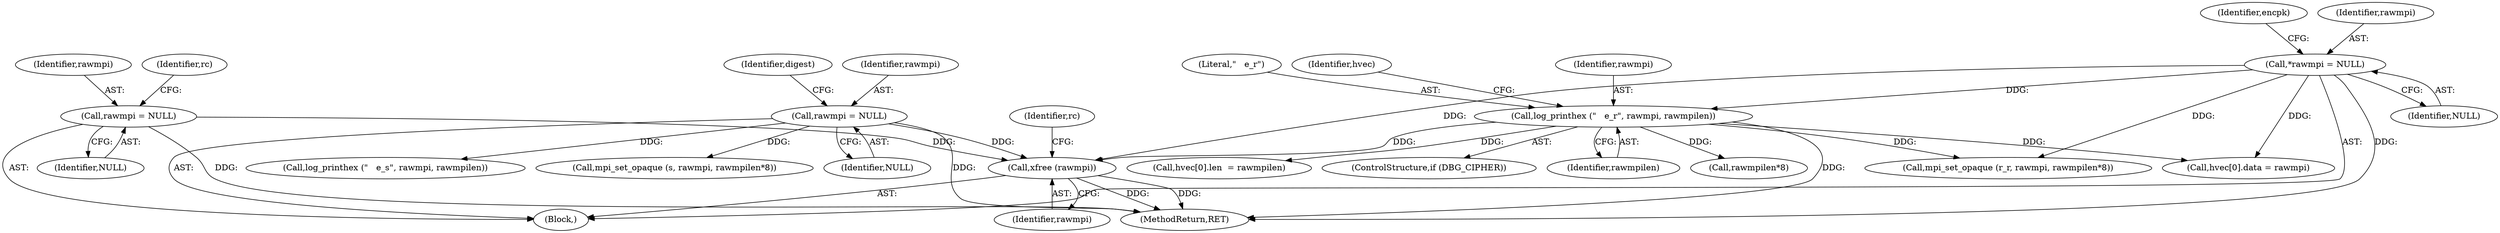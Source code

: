 digraph "0_gnupg_5a22de904a0a366ae79f03ff1e13a1232a89e26b@API" {
"1000606" [label="(Call,xfree (rawmpi))"];
"1000579" [label="(Call,rawmpi = NULL)"];
"1000520" [label="(Call,rawmpi = NULL)"];
"1000134" [label="(Call,*rawmpi = NULL)"];
"1000434" [label="(Call,log_printhex (\"   e_r\", rawmpi, rawmpilen))"];
"1000140" [label="(Identifier,encpk)"];
"1000432" [label="(ControlStructure,if (DBG_CIPHER))"];
"1000569" [label="(Call,log_printhex (\"   e_s\", rawmpi, rawmpilen))"];
"1000607" [label="(Identifier,rawmpi)"];
"1000610" [label="(MethodReturn,RET)"];
"1000573" [label="(Call,mpi_set_opaque (s, rawmpi, rawmpilen*8))"];
"1000136" [label="(Identifier,NULL)"];
"1000521" [label="(Identifier,rawmpi)"];
"1000435" [label="(Literal,\"   e_r\")"];
"1000524" [label="(Identifier,digest)"];
"1000441" [label="(Identifier,hvec)"];
"1000583" [label="(Identifier,rc)"];
"1000437" [label="(Identifier,rawmpilen)"];
"1000517" [label="(Call,rawmpilen*8)"];
"1000609" [label="(Identifier,rc)"];
"1000514" [label="(Call,mpi_set_opaque (r_r, rawmpi, rawmpilen*8))"];
"1000580" [label="(Identifier,rawmpi)"];
"1000434" [label="(Call,log_printhex (\"   e_r\", rawmpi, rawmpilen))"];
"1000135" [label="(Identifier,rawmpi)"];
"1000436" [label="(Identifier,rawmpi)"];
"1000118" [label="(Block,)"];
"1000520" [label="(Call,rawmpi = NULL)"];
"1000438" [label="(Call,hvec[0].data = rawmpi)"];
"1000452" [label="(Call,hvec[0].len  = rawmpilen)"];
"1000581" [label="(Identifier,NULL)"];
"1000606" [label="(Call,xfree (rawmpi))"];
"1000134" [label="(Call,*rawmpi = NULL)"];
"1000522" [label="(Identifier,NULL)"];
"1000579" [label="(Call,rawmpi = NULL)"];
"1000606" -> "1000118"  [label="AST: "];
"1000606" -> "1000607"  [label="CFG: "];
"1000607" -> "1000606"  [label="AST: "];
"1000609" -> "1000606"  [label="CFG: "];
"1000606" -> "1000610"  [label="DDG: "];
"1000606" -> "1000610"  [label="DDG: "];
"1000579" -> "1000606"  [label="DDG: "];
"1000520" -> "1000606"  [label="DDG: "];
"1000134" -> "1000606"  [label="DDG: "];
"1000434" -> "1000606"  [label="DDG: "];
"1000579" -> "1000118"  [label="AST: "];
"1000579" -> "1000581"  [label="CFG: "];
"1000580" -> "1000579"  [label="AST: "];
"1000581" -> "1000579"  [label="AST: "];
"1000583" -> "1000579"  [label="CFG: "];
"1000579" -> "1000610"  [label="DDG: "];
"1000520" -> "1000118"  [label="AST: "];
"1000520" -> "1000522"  [label="CFG: "];
"1000521" -> "1000520"  [label="AST: "];
"1000522" -> "1000520"  [label="AST: "];
"1000524" -> "1000520"  [label="CFG: "];
"1000520" -> "1000610"  [label="DDG: "];
"1000520" -> "1000569"  [label="DDG: "];
"1000520" -> "1000573"  [label="DDG: "];
"1000134" -> "1000118"  [label="AST: "];
"1000134" -> "1000136"  [label="CFG: "];
"1000135" -> "1000134"  [label="AST: "];
"1000136" -> "1000134"  [label="AST: "];
"1000140" -> "1000134"  [label="CFG: "];
"1000134" -> "1000610"  [label="DDG: "];
"1000134" -> "1000434"  [label="DDG: "];
"1000134" -> "1000438"  [label="DDG: "];
"1000134" -> "1000514"  [label="DDG: "];
"1000434" -> "1000432"  [label="AST: "];
"1000434" -> "1000437"  [label="CFG: "];
"1000435" -> "1000434"  [label="AST: "];
"1000436" -> "1000434"  [label="AST: "];
"1000437" -> "1000434"  [label="AST: "];
"1000441" -> "1000434"  [label="CFG: "];
"1000434" -> "1000610"  [label="DDG: "];
"1000434" -> "1000438"  [label="DDG: "];
"1000434" -> "1000452"  [label="DDG: "];
"1000434" -> "1000514"  [label="DDG: "];
"1000434" -> "1000517"  [label="DDG: "];
}
